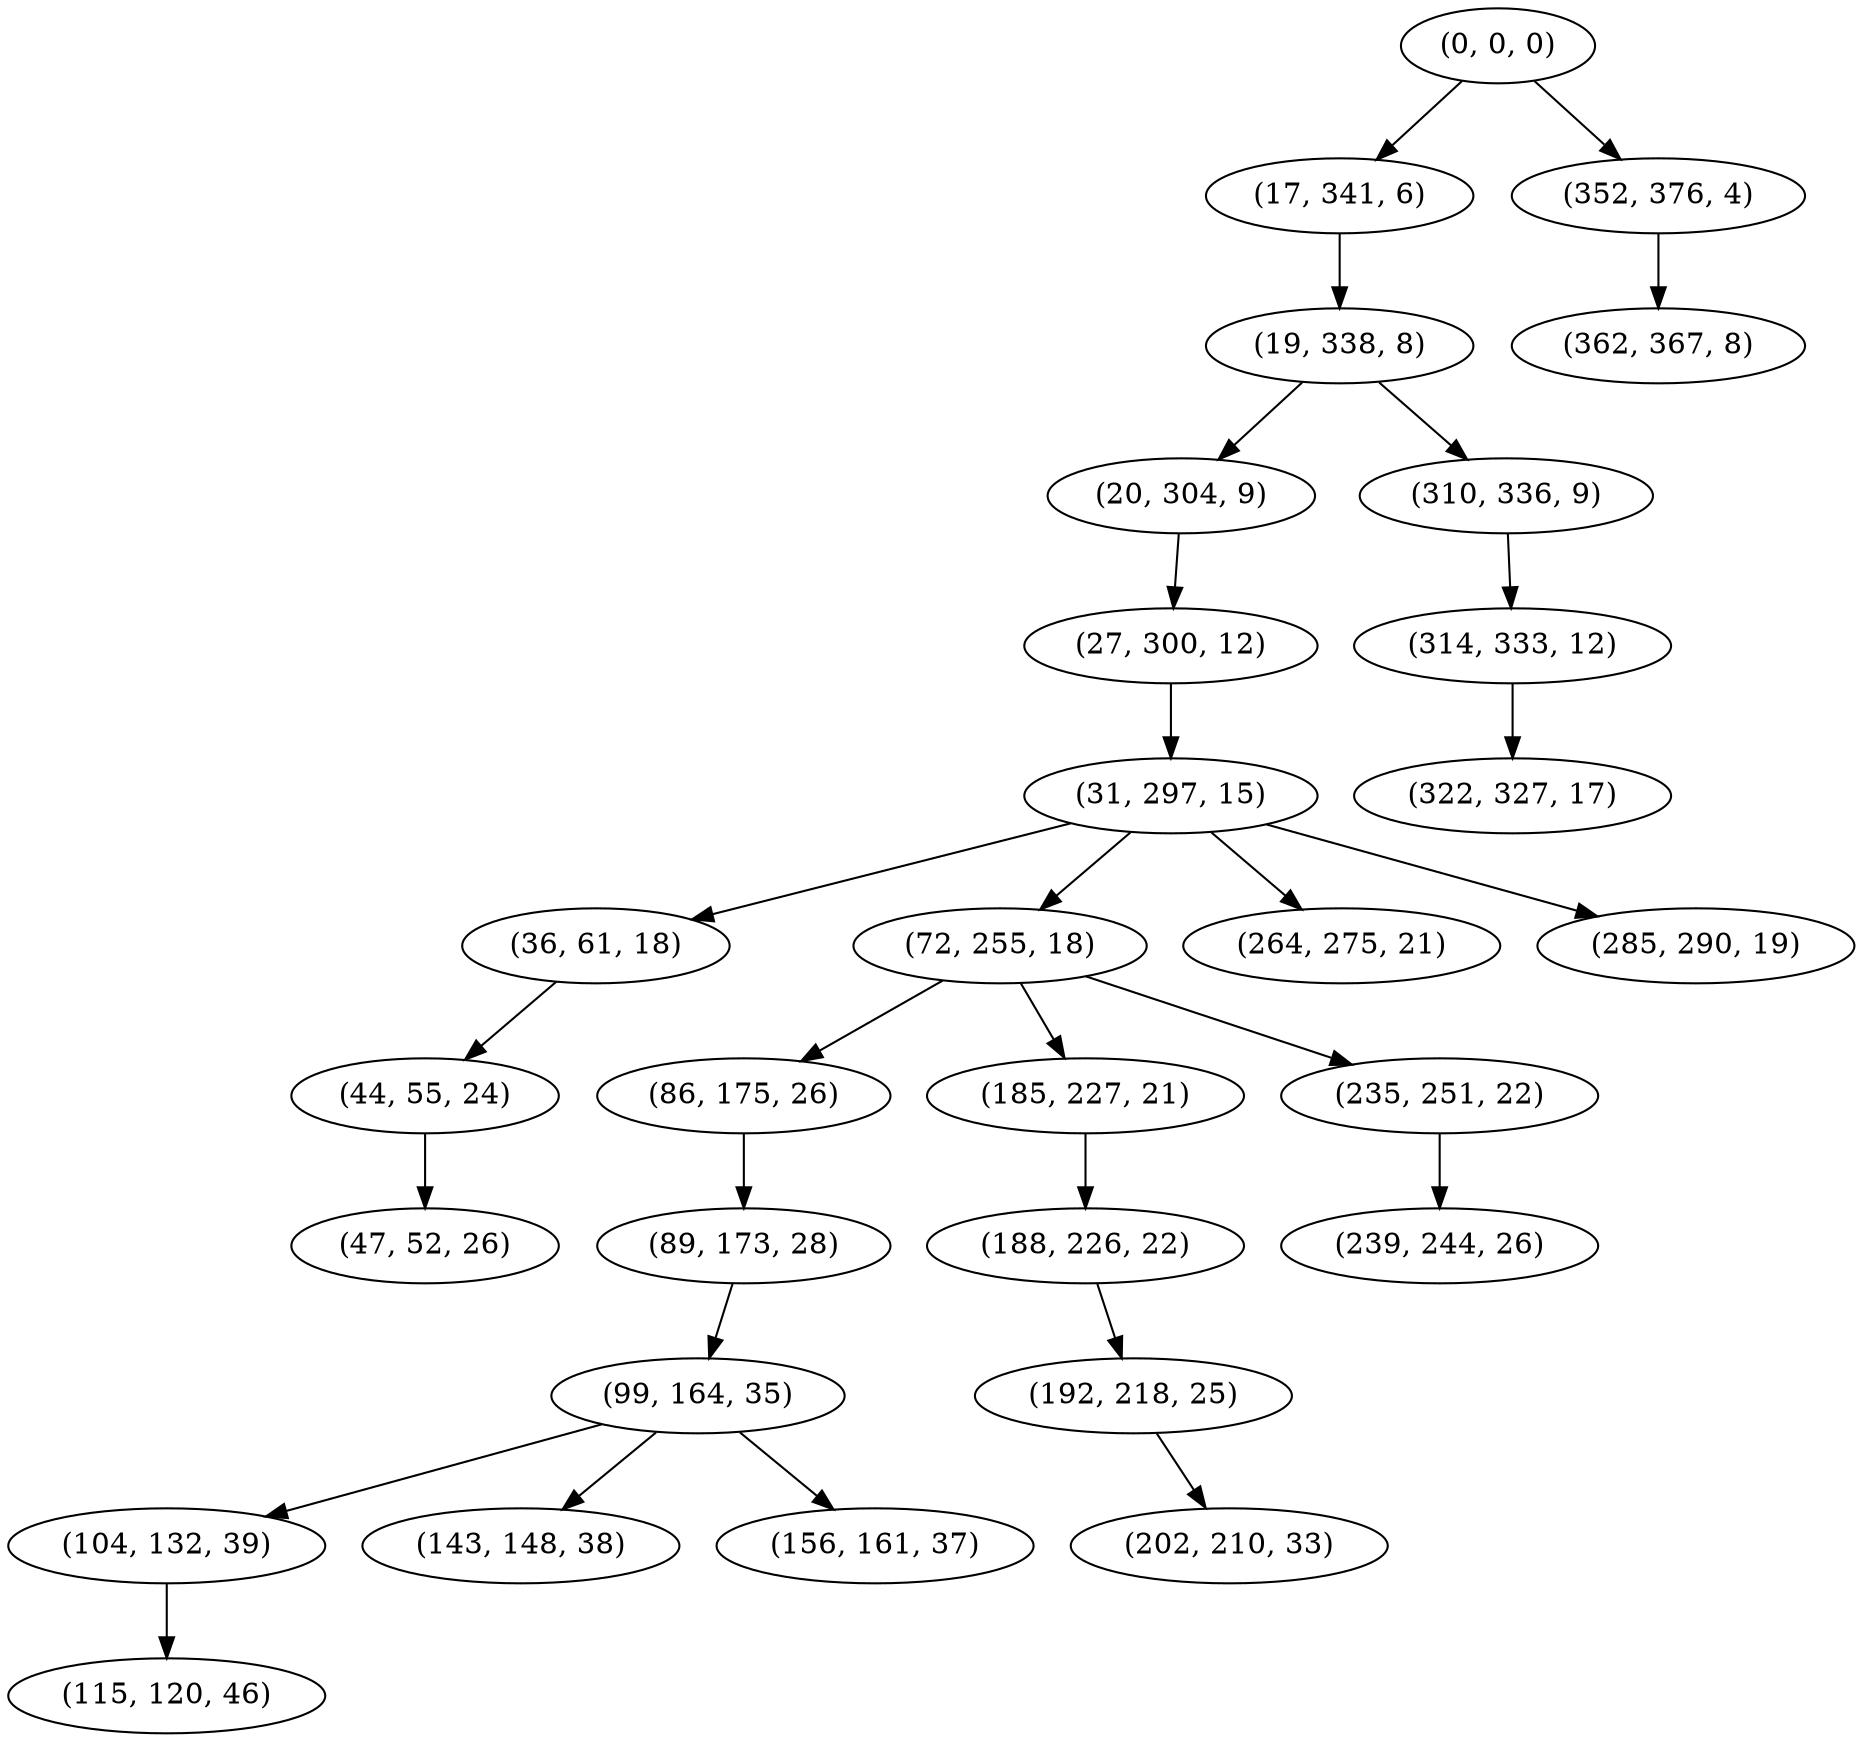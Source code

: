 digraph tree {
    "(0, 0, 0)";
    "(17, 341, 6)";
    "(19, 338, 8)";
    "(20, 304, 9)";
    "(27, 300, 12)";
    "(31, 297, 15)";
    "(36, 61, 18)";
    "(44, 55, 24)";
    "(47, 52, 26)";
    "(72, 255, 18)";
    "(86, 175, 26)";
    "(89, 173, 28)";
    "(99, 164, 35)";
    "(104, 132, 39)";
    "(115, 120, 46)";
    "(143, 148, 38)";
    "(156, 161, 37)";
    "(185, 227, 21)";
    "(188, 226, 22)";
    "(192, 218, 25)";
    "(202, 210, 33)";
    "(235, 251, 22)";
    "(239, 244, 26)";
    "(264, 275, 21)";
    "(285, 290, 19)";
    "(310, 336, 9)";
    "(314, 333, 12)";
    "(322, 327, 17)";
    "(352, 376, 4)";
    "(362, 367, 8)";
    "(0, 0, 0)" -> "(17, 341, 6)";
    "(0, 0, 0)" -> "(352, 376, 4)";
    "(17, 341, 6)" -> "(19, 338, 8)";
    "(19, 338, 8)" -> "(20, 304, 9)";
    "(19, 338, 8)" -> "(310, 336, 9)";
    "(20, 304, 9)" -> "(27, 300, 12)";
    "(27, 300, 12)" -> "(31, 297, 15)";
    "(31, 297, 15)" -> "(36, 61, 18)";
    "(31, 297, 15)" -> "(72, 255, 18)";
    "(31, 297, 15)" -> "(264, 275, 21)";
    "(31, 297, 15)" -> "(285, 290, 19)";
    "(36, 61, 18)" -> "(44, 55, 24)";
    "(44, 55, 24)" -> "(47, 52, 26)";
    "(72, 255, 18)" -> "(86, 175, 26)";
    "(72, 255, 18)" -> "(185, 227, 21)";
    "(72, 255, 18)" -> "(235, 251, 22)";
    "(86, 175, 26)" -> "(89, 173, 28)";
    "(89, 173, 28)" -> "(99, 164, 35)";
    "(99, 164, 35)" -> "(104, 132, 39)";
    "(99, 164, 35)" -> "(143, 148, 38)";
    "(99, 164, 35)" -> "(156, 161, 37)";
    "(104, 132, 39)" -> "(115, 120, 46)";
    "(185, 227, 21)" -> "(188, 226, 22)";
    "(188, 226, 22)" -> "(192, 218, 25)";
    "(192, 218, 25)" -> "(202, 210, 33)";
    "(235, 251, 22)" -> "(239, 244, 26)";
    "(310, 336, 9)" -> "(314, 333, 12)";
    "(314, 333, 12)" -> "(322, 327, 17)";
    "(352, 376, 4)" -> "(362, 367, 8)";
}
